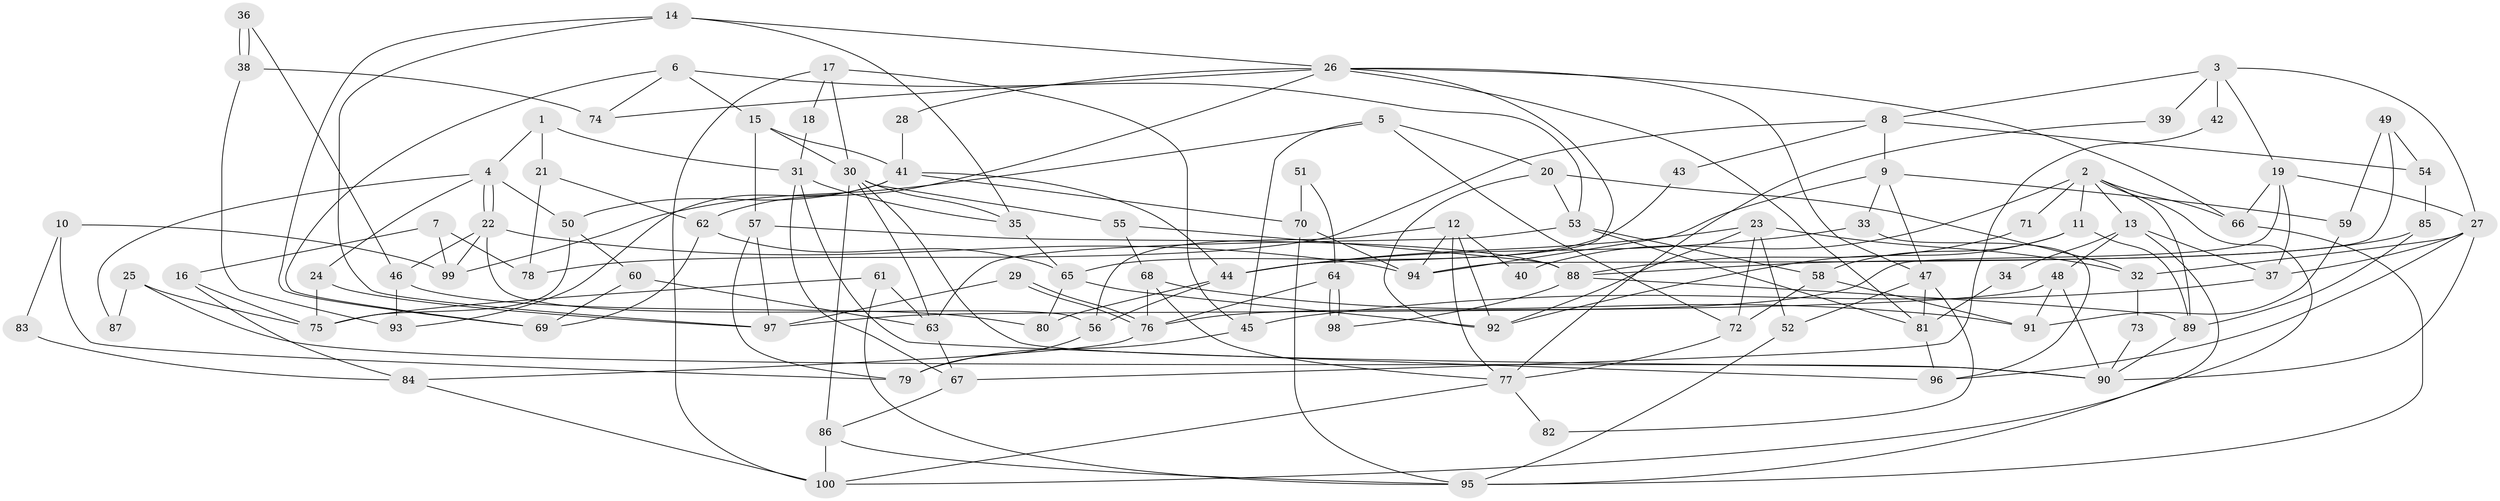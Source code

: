 // Generated by graph-tools (version 1.1) at 2025/39/02/21/25 10:39:00]
// undirected, 100 vertices, 200 edges
graph export_dot {
graph [start="1"]
  node [color=gray90,style=filled];
  1;
  2;
  3;
  4;
  5;
  6;
  7;
  8;
  9;
  10;
  11;
  12;
  13;
  14;
  15;
  16;
  17;
  18;
  19;
  20;
  21;
  22;
  23;
  24;
  25;
  26;
  27;
  28;
  29;
  30;
  31;
  32;
  33;
  34;
  35;
  36;
  37;
  38;
  39;
  40;
  41;
  42;
  43;
  44;
  45;
  46;
  47;
  48;
  49;
  50;
  51;
  52;
  53;
  54;
  55;
  56;
  57;
  58;
  59;
  60;
  61;
  62;
  63;
  64;
  65;
  66;
  67;
  68;
  69;
  70;
  71;
  72;
  73;
  74;
  75;
  76;
  77;
  78;
  79;
  80;
  81;
  82;
  83;
  84;
  85;
  86;
  87;
  88;
  89;
  90;
  91;
  92;
  93;
  94;
  95;
  96;
  97;
  98;
  99;
  100;
  1 -- 31;
  1 -- 4;
  1 -- 21;
  2 -- 11;
  2 -- 13;
  2 -- 40;
  2 -- 66;
  2 -- 71;
  2 -- 89;
  2 -- 100;
  3 -- 19;
  3 -- 27;
  3 -- 8;
  3 -- 39;
  3 -- 42;
  4 -- 50;
  4 -- 22;
  4 -- 22;
  4 -- 24;
  4 -- 87;
  5 -- 72;
  5 -- 45;
  5 -- 20;
  5 -- 99;
  6 -- 15;
  6 -- 69;
  6 -- 53;
  6 -- 74;
  7 -- 78;
  7 -- 99;
  7 -- 16;
  8 -- 9;
  8 -- 43;
  8 -- 54;
  8 -- 78;
  9 -- 47;
  9 -- 59;
  9 -- 33;
  9 -- 94;
  10 -- 99;
  10 -- 79;
  10 -- 83;
  11 -- 89;
  11 -- 92;
  11 -- 58;
  12 -- 77;
  12 -- 94;
  12 -- 40;
  12 -- 56;
  12 -- 92;
  13 -- 95;
  13 -- 48;
  13 -- 34;
  13 -- 37;
  14 -- 69;
  14 -- 35;
  14 -- 26;
  14 -- 97;
  15 -- 30;
  15 -- 41;
  15 -- 57;
  16 -- 84;
  16 -- 75;
  17 -- 100;
  17 -- 45;
  17 -- 18;
  17 -- 30;
  18 -- 31;
  19 -- 37;
  19 -- 66;
  19 -- 27;
  19 -- 76;
  20 -- 32;
  20 -- 53;
  20 -- 92;
  21 -- 62;
  21 -- 78;
  22 -- 56;
  22 -- 46;
  22 -- 94;
  22 -- 99;
  23 -- 92;
  23 -- 72;
  23 -- 32;
  23 -- 44;
  23 -- 52;
  24 -- 97;
  24 -- 75;
  25 -- 75;
  25 -- 90;
  25 -- 87;
  26 -- 66;
  26 -- 28;
  26 -- 44;
  26 -- 47;
  26 -- 62;
  26 -- 74;
  26 -- 81;
  27 -- 96;
  27 -- 32;
  27 -- 37;
  27 -- 90;
  28 -- 41;
  29 -- 97;
  29 -- 76;
  29 -- 76;
  30 -- 63;
  30 -- 35;
  30 -- 55;
  30 -- 86;
  30 -- 90;
  31 -- 96;
  31 -- 67;
  31 -- 35;
  32 -- 73;
  33 -- 44;
  33 -- 96;
  34 -- 81;
  35 -- 65;
  36 -- 46;
  36 -- 38;
  36 -- 38;
  37 -- 45;
  38 -- 74;
  38 -- 93;
  39 -- 77;
  41 -- 93;
  41 -- 44;
  41 -- 50;
  41 -- 70;
  42 -- 67;
  43 -- 65;
  44 -- 56;
  44 -- 80;
  45 -- 79;
  46 -- 80;
  46 -- 93;
  47 -- 81;
  47 -- 52;
  47 -- 82;
  48 -- 90;
  48 -- 97;
  48 -- 91;
  49 -- 54;
  49 -- 94;
  49 -- 59;
  50 -- 75;
  50 -- 60;
  51 -- 64;
  51 -- 70;
  52 -- 95;
  53 -- 58;
  53 -- 63;
  53 -- 81;
  54 -- 85;
  55 -- 68;
  55 -- 88;
  56 -- 79;
  57 -- 88;
  57 -- 79;
  57 -- 97;
  58 -- 72;
  58 -- 91;
  59 -- 91;
  60 -- 63;
  60 -- 69;
  61 -- 95;
  61 -- 75;
  61 -- 63;
  62 -- 65;
  62 -- 69;
  63 -- 67;
  64 -- 76;
  64 -- 98;
  64 -- 98;
  65 -- 92;
  65 -- 80;
  66 -- 95;
  67 -- 86;
  68 -- 76;
  68 -- 91;
  68 -- 77;
  70 -- 94;
  70 -- 95;
  71 -- 88;
  72 -- 77;
  73 -- 90;
  76 -- 84;
  77 -- 100;
  77 -- 82;
  81 -- 96;
  83 -- 84;
  84 -- 100;
  85 -- 88;
  85 -- 89;
  86 -- 95;
  86 -- 100;
  88 -- 89;
  88 -- 98;
  89 -- 90;
}
